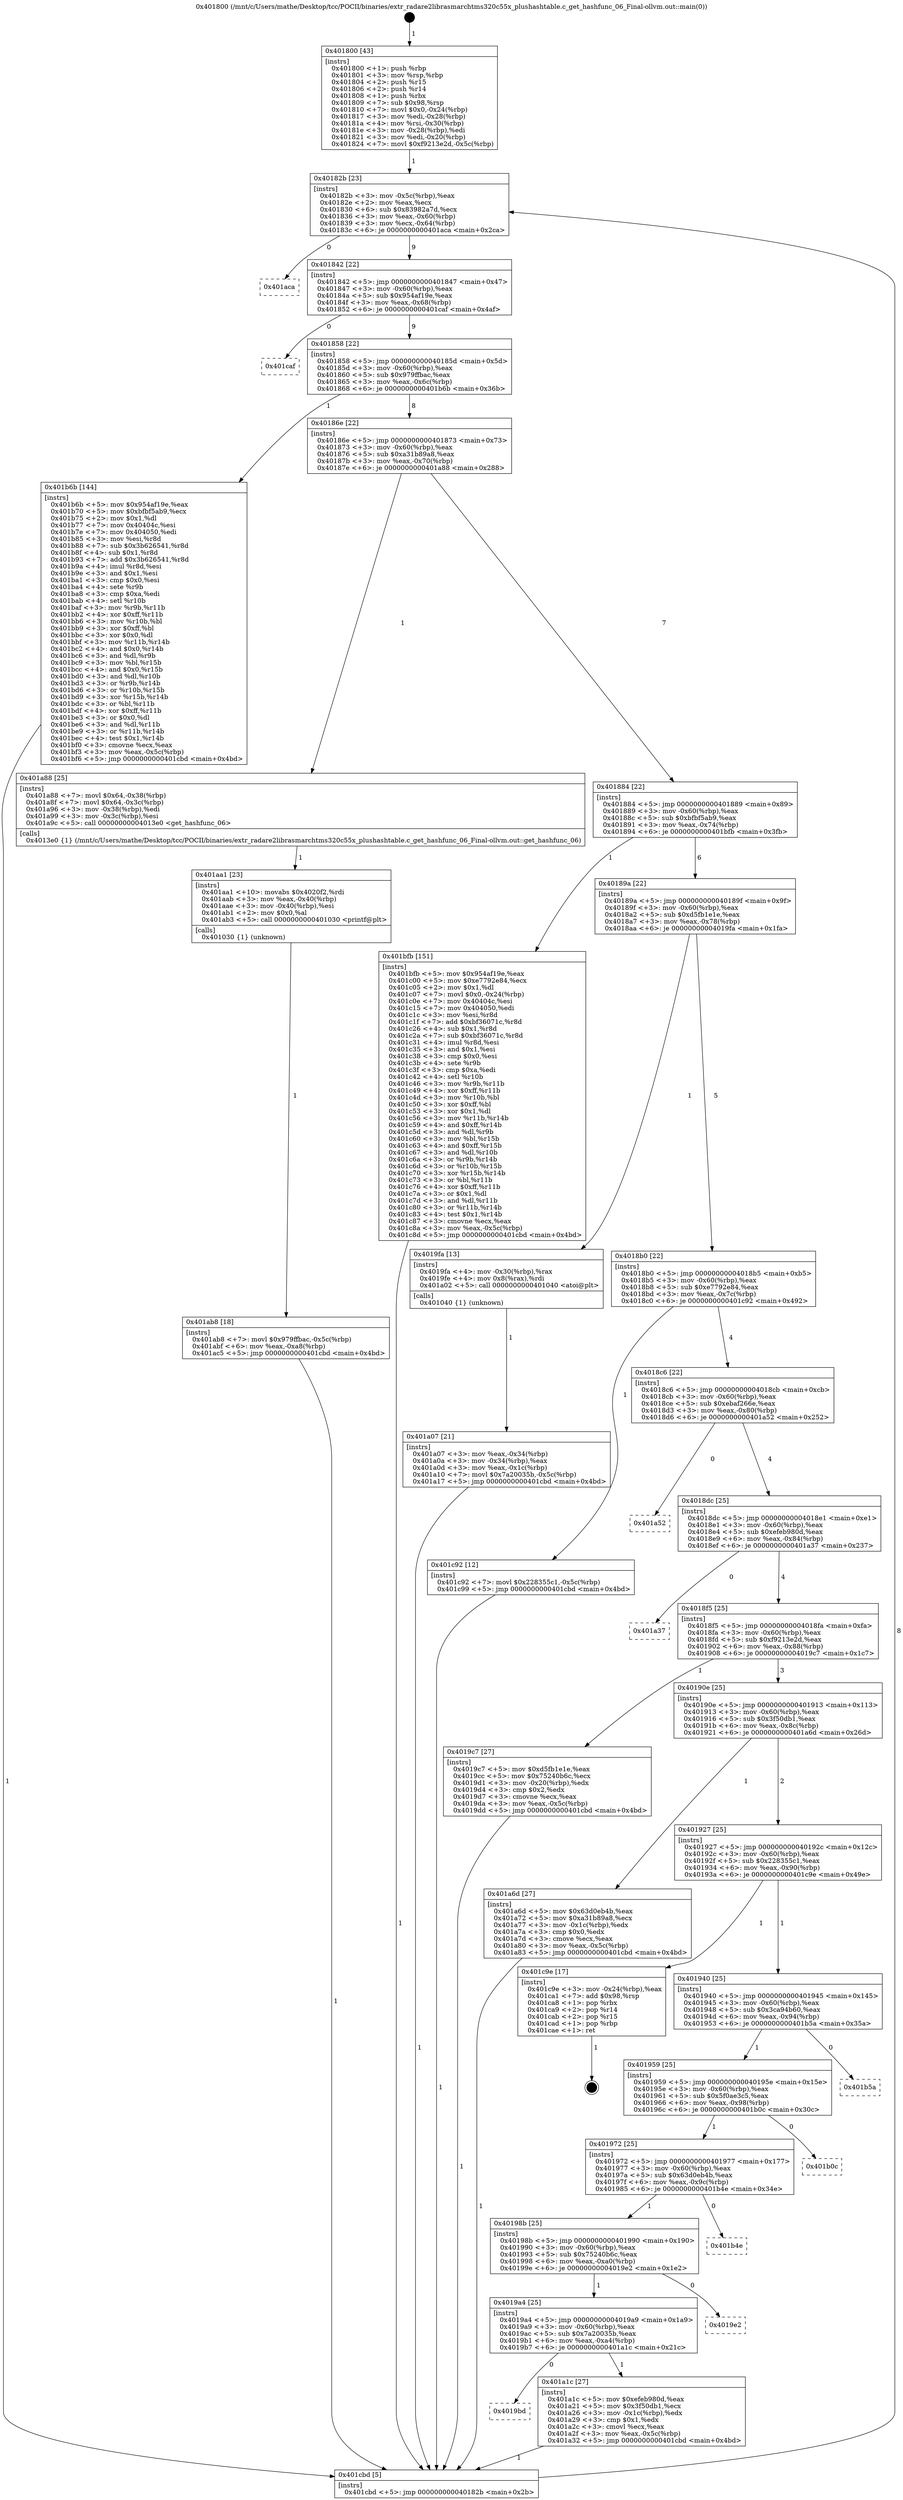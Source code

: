 digraph "0x401800" {
  label = "0x401800 (/mnt/c/Users/mathe/Desktop/tcc/POCII/binaries/extr_radare2librasmarchtms320c55x_plushashtable.c_get_hashfunc_06_Final-ollvm.out::main(0))"
  labelloc = "t"
  node[shape=record]

  Entry [label="",width=0.3,height=0.3,shape=circle,fillcolor=black,style=filled]
  "0x40182b" [label="{
     0x40182b [23]\l
     | [instrs]\l
     &nbsp;&nbsp;0x40182b \<+3\>: mov -0x5c(%rbp),%eax\l
     &nbsp;&nbsp;0x40182e \<+2\>: mov %eax,%ecx\l
     &nbsp;&nbsp;0x401830 \<+6\>: sub $0x83982a7d,%ecx\l
     &nbsp;&nbsp;0x401836 \<+3\>: mov %eax,-0x60(%rbp)\l
     &nbsp;&nbsp;0x401839 \<+3\>: mov %ecx,-0x64(%rbp)\l
     &nbsp;&nbsp;0x40183c \<+6\>: je 0000000000401aca \<main+0x2ca\>\l
  }"]
  "0x401aca" [label="{
     0x401aca\l
  }", style=dashed]
  "0x401842" [label="{
     0x401842 [22]\l
     | [instrs]\l
     &nbsp;&nbsp;0x401842 \<+5\>: jmp 0000000000401847 \<main+0x47\>\l
     &nbsp;&nbsp;0x401847 \<+3\>: mov -0x60(%rbp),%eax\l
     &nbsp;&nbsp;0x40184a \<+5\>: sub $0x954af19e,%eax\l
     &nbsp;&nbsp;0x40184f \<+3\>: mov %eax,-0x68(%rbp)\l
     &nbsp;&nbsp;0x401852 \<+6\>: je 0000000000401caf \<main+0x4af\>\l
  }"]
  Exit [label="",width=0.3,height=0.3,shape=circle,fillcolor=black,style=filled,peripheries=2]
  "0x401caf" [label="{
     0x401caf\l
  }", style=dashed]
  "0x401858" [label="{
     0x401858 [22]\l
     | [instrs]\l
     &nbsp;&nbsp;0x401858 \<+5\>: jmp 000000000040185d \<main+0x5d\>\l
     &nbsp;&nbsp;0x40185d \<+3\>: mov -0x60(%rbp),%eax\l
     &nbsp;&nbsp;0x401860 \<+5\>: sub $0x979ffbac,%eax\l
     &nbsp;&nbsp;0x401865 \<+3\>: mov %eax,-0x6c(%rbp)\l
     &nbsp;&nbsp;0x401868 \<+6\>: je 0000000000401b6b \<main+0x36b\>\l
  }"]
  "0x401ab8" [label="{
     0x401ab8 [18]\l
     | [instrs]\l
     &nbsp;&nbsp;0x401ab8 \<+7\>: movl $0x979ffbac,-0x5c(%rbp)\l
     &nbsp;&nbsp;0x401abf \<+6\>: mov %eax,-0xa8(%rbp)\l
     &nbsp;&nbsp;0x401ac5 \<+5\>: jmp 0000000000401cbd \<main+0x4bd\>\l
  }"]
  "0x401b6b" [label="{
     0x401b6b [144]\l
     | [instrs]\l
     &nbsp;&nbsp;0x401b6b \<+5\>: mov $0x954af19e,%eax\l
     &nbsp;&nbsp;0x401b70 \<+5\>: mov $0xbfbf5ab9,%ecx\l
     &nbsp;&nbsp;0x401b75 \<+2\>: mov $0x1,%dl\l
     &nbsp;&nbsp;0x401b77 \<+7\>: mov 0x40404c,%esi\l
     &nbsp;&nbsp;0x401b7e \<+7\>: mov 0x404050,%edi\l
     &nbsp;&nbsp;0x401b85 \<+3\>: mov %esi,%r8d\l
     &nbsp;&nbsp;0x401b88 \<+7\>: sub $0x3b626541,%r8d\l
     &nbsp;&nbsp;0x401b8f \<+4\>: sub $0x1,%r8d\l
     &nbsp;&nbsp;0x401b93 \<+7\>: add $0x3b626541,%r8d\l
     &nbsp;&nbsp;0x401b9a \<+4\>: imul %r8d,%esi\l
     &nbsp;&nbsp;0x401b9e \<+3\>: and $0x1,%esi\l
     &nbsp;&nbsp;0x401ba1 \<+3\>: cmp $0x0,%esi\l
     &nbsp;&nbsp;0x401ba4 \<+4\>: sete %r9b\l
     &nbsp;&nbsp;0x401ba8 \<+3\>: cmp $0xa,%edi\l
     &nbsp;&nbsp;0x401bab \<+4\>: setl %r10b\l
     &nbsp;&nbsp;0x401baf \<+3\>: mov %r9b,%r11b\l
     &nbsp;&nbsp;0x401bb2 \<+4\>: xor $0xff,%r11b\l
     &nbsp;&nbsp;0x401bb6 \<+3\>: mov %r10b,%bl\l
     &nbsp;&nbsp;0x401bb9 \<+3\>: xor $0xff,%bl\l
     &nbsp;&nbsp;0x401bbc \<+3\>: xor $0x0,%dl\l
     &nbsp;&nbsp;0x401bbf \<+3\>: mov %r11b,%r14b\l
     &nbsp;&nbsp;0x401bc2 \<+4\>: and $0x0,%r14b\l
     &nbsp;&nbsp;0x401bc6 \<+3\>: and %dl,%r9b\l
     &nbsp;&nbsp;0x401bc9 \<+3\>: mov %bl,%r15b\l
     &nbsp;&nbsp;0x401bcc \<+4\>: and $0x0,%r15b\l
     &nbsp;&nbsp;0x401bd0 \<+3\>: and %dl,%r10b\l
     &nbsp;&nbsp;0x401bd3 \<+3\>: or %r9b,%r14b\l
     &nbsp;&nbsp;0x401bd6 \<+3\>: or %r10b,%r15b\l
     &nbsp;&nbsp;0x401bd9 \<+3\>: xor %r15b,%r14b\l
     &nbsp;&nbsp;0x401bdc \<+3\>: or %bl,%r11b\l
     &nbsp;&nbsp;0x401bdf \<+4\>: xor $0xff,%r11b\l
     &nbsp;&nbsp;0x401be3 \<+3\>: or $0x0,%dl\l
     &nbsp;&nbsp;0x401be6 \<+3\>: and %dl,%r11b\l
     &nbsp;&nbsp;0x401be9 \<+3\>: or %r11b,%r14b\l
     &nbsp;&nbsp;0x401bec \<+4\>: test $0x1,%r14b\l
     &nbsp;&nbsp;0x401bf0 \<+3\>: cmovne %ecx,%eax\l
     &nbsp;&nbsp;0x401bf3 \<+3\>: mov %eax,-0x5c(%rbp)\l
     &nbsp;&nbsp;0x401bf6 \<+5\>: jmp 0000000000401cbd \<main+0x4bd\>\l
  }"]
  "0x40186e" [label="{
     0x40186e [22]\l
     | [instrs]\l
     &nbsp;&nbsp;0x40186e \<+5\>: jmp 0000000000401873 \<main+0x73\>\l
     &nbsp;&nbsp;0x401873 \<+3\>: mov -0x60(%rbp),%eax\l
     &nbsp;&nbsp;0x401876 \<+5\>: sub $0xa31b89a8,%eax\l
     &nbsp;&nbsp;0x40187b \<+3\>: mov %eax,-0x70(%rbp)\l
     &nbsp;&nbsp;0x40187e \<+6\>: je 0000000000401a88 \<main+0x288\>\l
  }"]
  "0x401aa1" [label="{
     0x401aa1 [23]\l
     | [instrs]\l
     &nbsp;&nbsp;0x401aa1 \<+10\>: movabs $0x4020f2,%rdi\l
     &nbsp;&nbsp;0x401aab \<+3\>: mov %eax,-0x40(%rbp)\l
     &nbsp;&nbsp;0x401aae \<+3\>: mov -0x40(%rbp),%esi\l
     &nbsp;&nbsp;0x401ab1 \<+2\>: mov $0x0,%al\l
     &nbsp;&nbsp;0x401ab3 \<+5\>: call 0000000000401030 \<printf@plt\>\l
     | [calls]\l
     &nbsp;&nbsp;0x401030 \{1\} (unknown)\l
  }"]
  "0x401a88" [label="{
     0x401a88 [25]\l
     | [instrs]\l
     &nbsp;&nbsp;0x401a88 \<+7\>: movl $0x64,-0x38(%rbp)\l
     &nbsp;&nbsp;0x401a8f \<+7\>: movl $0x64,-0x3c(%rbp)\l
     &nbsp;&nbsp;0x401a96 \<+3\>: mov -0x38(%rbp),%edi\l
     &nbsp;&nbsp;0x401a99 \<+3\>: mov -0x3c(%rbp),%esi\l
     &nbsp;&nbsp;0x401a9c \<+5\>: call 00000000004013e0 \<get_hashfunc_06\>\l
     | [calls]\l
     &nbsp;&nbsp;0x4013e0 \{1\} (/mnt/c/Users/mathe/Desktop/tcc/POCII/binaries/extr_radare2librasmarchtms320c55x_plushashtable.c_get_hashfunc_06_Final-ollvm.out::get_hashfunc_06)\l
  }"]
  "0x401884" [label="{
     0x401884 [22]\l
     | [instrs]\l
     &nbsp;&nbsp;0x401884 \<+5\>: jmp 0000000000401889 \<main+0x89\>\l
     &nbsp;&nbsp;0x401889 \<+3\>: mov -0x60(%rbp),%eax\l
     &nbsp;&nbsp;0x40188c \<+5\>: sub $0xbfbf5ab9,%eax\l
     &nbsp;&nbsp;0x401891 \<+3\>: mov %eax,-0x74(%rbp)\l
     &nbsp;&nbsp;0x401894 \<+6\>: je 0000000000401bfb \<main+0x3fb\>\l
  }"]
  "0x4019bd" [label="{
     0x4019bd\l
  }", style=dashed]
  "0x401bfb" [label="{
     0x401bfb [151]\l
     | [instrs]\l
     &nbsp;&nbsp;0x401bfb \<+5\>: mov $0x954af19e,%eax\l
     &nbsp;&nbsp;0x401c00 \<+5\>: mov $0xe7792e84,%ecx\l
     &nbsp;&nbsp;0x401c05 \<+2\>: mov $0x1,%dl\l
     &nbsp;&nbsp;0x401c07 \<+7\>: movl $0x0,-0x24(%rbp)\l
     &nbsp;&nbsp;0x401c0e \<+7\>: mov 0x40404c,%esi\l
     &nbsp;&nbsp;0x401c15 \<+7\>: mov 0x404050,%edi\l
     &nbsp;&nbsp;0x401c1c \<+3\>: mov %esi,%r8d\l
     &nbsp;&nbsp;0x401c1f \<+7\>: add $0xbf36071c,%r8d\l
     &nbsp;&nbsp;0x401c26 \<+4\>: sub $0x1,%r8d\l
     &nbsp;&nbsp;0x401c2a \<+7\>: sub $0xbf36071c,%r8d\l
     &nbsp;&nbsp;0x401c31 \<+4\>: imul %r8d,%esi\l
     &nbsp;&nbsp;0x401c35 \<+3\>: and $0x1,%esi\l
     &nbsp;&nbsp;0x401c38 \<+3\>: cmp $0x0,%esi\l
     &nbsp;&nbsp;0x401c3b \<+4\>: sete %r9b\l
     &nbsp;&nbsp;0x401c3f \<+3\>: cmp $0xa,%edi\l
     &nbsp;&nbsp;0x401c42 \<+4\>: setl %r10b\l
     &nbsp;&nbsp;0x401c46 \<+3\>: mov %r9b,%r11b\l
     &nbsp;&nbsp;0x401c49 \<+4\>: xor $0xff,%r11b\l
     &nbsp;&nbsp;0x401c4d \<+3\>: mov %r10b,%bl\l
     &nbsp;&nbsp;0x401c50 \<+3\>: xor $0xff,%bl\l
     &nbsp;&nbsp;0x401c53 \<+3\>: xor $0x1,%dl\l
     &nbsp;&nbsp;0x401c56 \<+3\>: mov %r11b,%r14b\l
     &nbsp;&nbsp;0x401c59 \<+4\>: and $0xff,%r14b\l
     &nbsp;&nbsp;0x401c5d \<+3\>: and %dl,%r9b\l
     &nbsp;&nbsp;0x401c60 \<+3\>: mov %bl,%r15b\l
     &nbsp;&nbsp;0x401c63 \<+4\>: and $0xff,%r15b\l
     &nbsp;&nbsp;0x401c67 \<+3\>: and %dl,%r10b\l
     &nbsp;&nbsp;0x401c6a \<+3\>: or %r9b,%r14b\l
     &nbsp;&nbsp;0x401c6d \<+3\>: or %r10b,%r15b\l
     &nbsp;&nbsp;0x401c70 \<+3\>: xor %r15b,%r14b\l
     &nbsp;&nbsp;0x401c73 \<+3\>: or %bl,%r11b\l
     &nbsp;&nbsp;0x401c76 \<+4\>: xor $0xff,%r11b\l
     &nbsp;&nbsp;0x401c7a \<+3\>: or $0x1,%dl\l
     &nbsp;&nbsp;0x401c7d \<+3\>: and %dl,%r11b\l
     &nbsp;&nbsp;0x401c80 \<+3\>: or %r11b,%r14b\l
     &nbsp;&nbsp;0x401c83 \<+4\>: test $0x1,%r14b\l
     &nbsp;&nbsp;0x401c87 \<+3\>: cmovne %ecx,%eax\l
     &nbsp;&nbsp;0x401c8a \<+3\>: mov %eax,-0x5c(%rbp)\l
     &nbsp;&nbsp;0x401c8d \<+5\>: jmp 0000000000401cbd \<main+0x4bd\>\l
  }"]
  "0x40189a" [label="{
     0x40189a [22]\l
     | [instrs]\l
     &nbsp;&nbsp;0x40189a \<+5\>: jmp 000000000040189f \<main+0x9f\>\l
     &nbsp;&nbsp;0x40189f \<+3\>: mov -0x60(%rbp),%eax\l
     &nbsp;&nbsp;0x4018a2 \<+5\>: sub $0xd5fb1e1e,%eax\l
     &nbsp;&nbsp;0x4018a7 \<+3\>: mov %eax,-0x78(%rbp)\l
     &nbsp;&nbsp;0x4018aa \<+6\>: je 00000000004019fa \<main+0x1fa\>\l
  }"]
  "0x401a1c" [label="{
     0x401a1c [27]\l
     | [instrs]\l
     &nbsp;&nbsp;0x401a1c \<+5\>: mov $0xefeb980d,%eax\l
     &nbsp;&nbsp;0x401a21 \<+5\>: mov $0x3f50db1,%ecx\l
     &nbsp;&nbsp;0x401a26 \<+3\>: mov -0x1c(%rbp),%edx\l
     &nbsp;&nbsp;0x401a29 \<+3\>: cmp $0x1,%edx\l
     &nbsp;&nbsp;0x401a2c \<+3\>: cmovl %ecx,%eax\l
     &nbsp;&nbsp;0x401a2f \<+3\>: mov %eax,-0x5c(%rbp)\l
     &nbsp;&nbsp;0x401a32 \<+5\>: jmp 0000000000401cbd \<main+0x4bd\>\l
  }"]
  "0x4019fa" [label="{
     0x4019fa [13]\l
     | [instrs]\l
     &nbsp;&nbsp;0x4019fa \<+4\>: mov -0x30(%rbp),%rax\l
     &nbsp;&nbsp;0x4019fe \<+4\>: mov 0x8(%rax),%rdi\l
     &nbsp;&nbsp;0x401a02 \<+5\>: call 0000000000401040 \<atoi@plt\>\l
     | [calls]\l
     &nbsp;&nbsp;0x401040 \{1\} (unknown)\l
  }"]
  "0x4018b0" [label="{
     0x4018b0 [22]\l
     | [instrs]\l
     &nbsp;&nbsp;0x4018b0 \<+5\>: jmp 00000000004018b5 \<main+0xb5\>\l
     &nbsp;&nbsp;0x4018b5 \<+3\>: mov -0x60(%rbp),%eax\l
     &nbsp;&nbsp;0x4018b8 \<+5\>: sub $0xe7792e84,%eax\l
     &nbsp;&nbsp;0x4018bd \<+3\>: mov %eax,-0x7c(%rbp)\l
     &nbsp;&nbsp;0x4018c0 \<+6\>: je 0000000000401c92 \<main+0x492\>\l
  }"]
  "0x4019a4" [label="{
     0x4019a4 [25]\l
     | [instrs]\l
     &nbsp;&nbsp;0x4019a4 \<+5\>: jmp 00000000004019a9 \<main+0x1a9\>\l
     &nbsp;&nbsp;0x4019a9 \<+3\>: mov -0x60(%rbp),%eax\l
     &nbsp;&nbsp;0x4019ac \<+5\>: sub $0x7a20035b,%eax\l
     &nbsp;&nbsp;0x4019b1 \<+6\>: mov %eax,-0xa4(%rbp)\l
     &nbsp;&nbsp;0x4019b7 \<+6\>: je 0000000000401a1c \<main+0x21c\>\l
  }"]
  "0x401c92" [label="{
     0x401c92 [12]\l
     | [instrs]\l
     &nbsp;&nbsp;0x401c92 \<+7\>: movl $0x228355c1,-0x5c(%rbp)\l
     &nbsp;&nbsp;0x401c99 \<+5\>: jmp 0000000000401cbd \<main+0x4bd\>\l
  }"]
  "0x4018c6" [label="{
     0x4018c6 [22]\l
     | [instrs]\l
     &nbsp;&nbsp;0x4018c6 \<+5\>: jmp 00000000004018cb \<main+0xcb\>\l
     &nbsp;&nbsp;0x4018cb \<+3\>: mov -0x60(%rbp),%eax\l
     &nbsp;&nbsp;0x4018ce \<+5\>: sub $0xebaf266e,%eax\l
     &nbsp;&nbsp;0x4018d3 \<+3\>: mov %eax,-0x80(%rbp)\l
     &nbsp;&nbsp;0x4018d6 \<+6\>: je 0000000000401a52 \<main+0x252\>\l
  }"]
  "0x4019e2" [label="{
     0x4019e2\l
  }", style=dashed]
  "0x401a52" [label="{
     0x401a52\l
  }", style=dashed]
  "0x4018dc" [label="{
     0x4018dc [25]\l
     | [instrs]\l
     &nbsp;&nbsp;0x4018dc \<+5\>: jmp 00000000004018e1 \<main+0xe1\>\l
     &nbsp;&nbsp;0x4018e1 \<+3\>: mov -0x60(%rbp),%eax\l
     &nbsp;&nbsp;0x4018e4 \<+5\>: sub $0xefeb980d,%eax\l
     &nbsp;&nbsp;0x4018e9 \<+6\>: mov %eax,-0x84(%rbp)\l
     &nbsp;&nbsp;0x4018ef \<+6\>: je 0000000000401a37 \<main+0x237\>\l
  }"]
  "0x40198b" [label="{
     0x40198b [25]\l
     | [instrs]\l
     &nbsp;&nbsp;0x40198b \<+5\>: jmp 0000000000401990 \<main+0x190\>\l
     &nbsp;&nbsp;0x401990 \<+3\>: mov -0x60(%rbp),%eax\l
     &nbsp;&nbsp;0x401993 \<+5\>: sub $0x75240b6c,%eax\l
     &nbsp;&nbsp;0x401998 \<+6\>: mov %eax,-0xa0(%rbp)\l
     &nbsp;&nbsp;0x40199e \<+6\>: je 00000000004019e2 \<main+0x1e2\>\l
  }"]
  "0x401a37" [label="{
     0x401a37\l
  }", style=dashed]
  "0x4018f5" [label="{
     0x4018f5 [25]\l
     | [instrs]\l
     &nbsp;&nbsp;0x4018f5 \<+5\>: jmp 00000000004018fa \<main+0xfa\>\l
     &nbsp;&nbsp;0x4018fa \<+3\>: mov -0x60(%rbp),%eax\l
     &nbsp;&nbsp;0x4018fd \<+5\>: sub $0xf9213e2d,%eax\l
     &nbsp;&nbsp;0x401902 \<+6\>: mov %eax,-0x88(%rbp)\l
     &nbsp;&nbsp;0x401908 \<+6\>: je 00000000004019c7 \<main+0x1c7\>\l
  }"]
  "0x401b4e" [label="{
     0x401b4e\l
  }", style=dashed]
  "0x4019c7" [label="{
     0x4019c7 [27]\l
     | [instrs]\l
     &nbsp;&nbsp;0x4019c7 \<+5\>: mov $0xd5fb1e1e,%eax\l
     &nbsp;&nbsp;0x4019cc \<+5\>: mov $0x75240b6c,%ecx\l
     &nbsp;&nbsp;0x4019d1 \<+3\>: mov -0x20(%rbp),%edx\l
     &nbsp;&nbsp;0x4019d4 \<+3\>: cmp $0x2,%edx\l
     &nbsp;&nbsp;0x4019d7 \<+3\>: cmovne %ecx,%eax\l
     &nbsp;&nbsp;0x4019da \<+3\>: mov %eax,-0x5c(%rbp)\l
     &nbsp;&nbsp;0x4019dd \<+5\>: jmp 0000000000401cbd \<main+0x4bd\>\l
  }"]
  "0x40190e" [label="{
     0x40190e [25]\l
     | [instrs]\l
     &nbsp;&nbsp;0x40190e \<+5\>: jmp 0000000000401913 \<main+0x113\>\l
     &nbsp;&nbsp;0x401913 \<+3\>: mov -0x60(%rbp),%eax\l
     &nbsp;&nbsp;0x401916 \<+5\>: sub $0x3f50db1,%eax\l
     &nbsp;&nbsp;0x40191b \<+6\>: mov %eax,-0x8c(%rbp)\l
     &nbsp;&nbsp;0x401921 \<+6\>: je 0000000000401a6d \<main+0x26d\>\l
  }"]
  "0x401cbd" [label="{
     0x401cbd [5]\l
     | [instrs]\l
     &nbsp;&nbsp;0x401cbd \<+5\>: jmp 000000000040182b \<main+0x2b\>\l
  }"]
  "0x401800" [label="{
     0x401800 [43]\l
     | [instrs]\l
     &nbsp;&nbsp;0x401800 \<+1\>: push %rbp\l
     &nbsp;&nbsp;0x401801 \<+3\>: mov %rsp,%rbp\l
     &nbsp;&nbsp;0x401804 \<+2\>: push %r15\l
     &nbsp;&nbsp;0x401806 \<+2\>: push %r14\l
     &nbsp;&nbsp;0x401808 \<+1\>: push %rbx\l
     &nbsp;&nbsp;0x401809 \<+7\>: sub $0x98,%rsp\l
     &nbsp;&nbsp;0x401810 \<+7\>: movl $0x0,-0x24(%rbp)\l
     &nbsp;&nbsp;0x401817 \<+3\>: mov %edi,-0x28(%rbp)\l
     &nbsp;&nbsp;0x40181a \<+4\>: mov %rsi,-0x30(%rbp)\l
     &nbsp;&nbsp;0x40181e \<+3\>: mov -0x28(%rbp),%edi\l
     &nbsp;&nbsp;0x401821 \<+3\>: mov %edi,-0x20(%rbp)\l
     &nbsp;&nbsp;0x401824 \<+7\>: movl $0xf9213e2d,-0x5c(%rbp)\l
  }"]
  "0x401a07" [label="{
     0x401a07 [21]\l
     | [instrs]\l
     &nbsp;&nbsp;0x401a07 \<+3\>: mov %eax,-0x34(%rbp)\l
     &nbsp;&nbsp;0x401a0a \<+3\>: mov -0x34(%rbp),%eax\l
     &nbsp;&nbsp;0x401a0d \<+3\>: mov %eax,-0x1c(%rbp)\l
     &nbsp;&nbsp;0x401a10 \<+7\>: movl $0x7a20035b,-0x5c(%rbp)\l
     &nbsp;&nbsp;0x401a17 \<+5\>: jmp 0000000000401cbd \<main+0x4bd\>\l
  }"]
  "0x401972" [label="{
     0x401972 [25]\l
     | [instrs]\l
     &nbsp;&nbsp;0x401972 \<+5\>: jmp 0000000000401977 \<main+0x177\>\l
     &nbsp;&nbsp;0x401977 \<+3\>: mov -0x60(%rbp),%eax\l
     &nbsp;&nbsp;0x40197a \<+5\>: sub $0x63d0eb4b,%eax\l
     &nbsp;&nbsp;0x40197f \<+6\>: mov %eax,-0x9c(%rbp)\l
     &nbsp;&nbsp;0x401985 \<+6\>: je 0000000000401b4e \<main+0x34e\>\l
  }"]
  "0x401a6d" [label="{
     0x401a6d [27]\l
     | [instrs]\l
     &nbsp;&nbsp;0x401a6d \<+5\>: mov $0x63d0eb4b,%eax\l
     &nbsp;&nbsp;0x401a72 \<+5\>: mov $0xa31b89a8,%ecx\l
     &nbsp;&nbsp;0x401a77 \<+3\>: mov -0x1c(%rbp),%edx\l
     &nbsp;&nbsp;0x401a7a \<+3\>: cmp $0x0,%edx\l
     &nbsp;&nbsp;0x401a7d \<+3\>: cmove %ecx,%eax\l
     &nbsp;&nbsp;0x401a80 \<+3\>: mov %eax,-0x5c(%rbp)\l
     &nbsp;&nbsp;0x401a83 \<+5\>: jmp 0000000000401cbd \<main+0x4bd\>\l
  }"]
  "0x401927" [label="{
     0x401927 [25]\l
     | [instrs]\l
     &nbsp;&nbsp;0x401927 \<+5\>: jmp 000000000040192c \<main+0x12c\>\l
     &nbsp;&nbsp;0x40192c \<+3\>: mov -0x60(%rbp),%eax\l
     &nbsp;&nbsp;0x40192f \<+5\>: sub $0x228355c1,%eax\l
     &nbsp;&nbsp;0x401934 \<+6\>: mov %eax,-0x90(%rbp)\l
     &nbsp;&nbsp;0x40193a \<+6\>: je 0000000000401c9e \<main+0x49e\>\l
  }"]
  "0x401b0c" [label="{
     0x401b0c\l
  }", style=dashed]
  "0x401c9e" [label="{
     0x401c9e [17]\l
     | [instrs]\l
     &nbsp;&nbsp;0x401c9e \<+3\>: mov -0x24(%rbp),%eax\l
     &nbsp;&nbsp;0x401ca1 \<+7\>: add $0x98,%rsp\l
     &nbsp;&nbsp;0x401ca8 \<+1\>: pop %rbx\l
     &nbsp;&nbsp;0x401ca9 \<+2\>: pop %r14\l
     &nbsp;&nbsp;0x401cab \<+2\>: pop %r15\l
     &nbsp;&nbsp;0x401cad \<+1\>: pop %rbp\l
     &nbsp;&nbsp;0x401cae \<+1\>: ret\l
  }"]
  "0x401940" [label="{
     0x401940 [25]\l
     | [instrs]\l
     &nbsp;&nbsp;0x401940 \<+5\>: jmp 0000000000401945 \<main+0x145\>\l
     &nbsp;&nbsp;0x401945 \<+3\>: mov -0x60(%rbp),%eax\l
     &nbsp;&nbsp;0x401948 \<+5\>: sub $0x3ca94b60,%eax\l
     &nbsp;&nbsp;0x40194d \<+6\>: mov %eax,-0x94(%rbp)\l
     &nbsp;&nbsp;0x401953 \<+6\>: je 0000000000401b5a \<main+0x35a\>\l
  }"]
  "0x401959" [label="{
     0x401959 [25]\l
     | [instrs]\l
     &nbsp;&nbsp;0x401959 \<+5\>: jmp 000000000040195e \<main+0x15e\>\l
     &nbsp;&nbsp;0x40195e \<+3\>: mov -0x60(%rbp),%eax\l
     &nbsp;&nbsp;0x401961 \<+5\>: sub $0x5f0ae3c5,%eax\l
     &nbsp;&nbsp;0x401966 \<+6\>: mov %eax,-0x98(%rbp)\l
     &nbsp;&nbsp;0x40196c \<+6\>: je 0000000000401b0c \<main+0x30c\>\l
  }"]
  "0x401b5a" [label="{
     0x401b5a\l
  }", style=dashed]
  Entry -> "0x401800" [label=" 1"]
  "0x40182b" -> "0x401aca" [label=" 0"]
  "0x40182b" -> "0x401842" [label=" 9"]
  "0x401c9e" -> Exit [label=" 1"]
  "0x401842" -> "0x401caf" [label=" 0"]
  "0x401842" -> "0x401858" [label=" 9"]
  "0x401c92" -> "0x401cbd" [label=" 1"]
  "0x401858" -> "0x401b6b" [label=" 1"]
  "0x401858" -> "0x40186e" [label=" 8"]
  "0x401bfb" -> "0x401cbd" [label=" 1"]
  "0x40186e" -> "0x401a88" [label=" 1"]
  "0x40186e" -> "0x401884" [label=" 7"]
  "0x401b6b" -> "0x401cbd" [label=" 1"]
  "0x401884" -> "0x401bfb" [label=" 1"]
  "0x401884" -> "0x40189a" [label=" 6"]
  "0x401ab8" -> "0x401cbd" [label=" 1"]
  "0x40189a" -> "0x4019fa" [label=" 1"]
  "0x40189a" -> "0x4018b0" [label=" 5"]
  "0x401aa1" -> "0x401ab8" [label=" 1"]
  "0x4018b0" -> "0x401c92" [label=" 1"]
  "0x4018b0" -> "0x4018c6" [label=" 4"]
  "0x401a6d" -> "0x401cbd" [label=" 1"]
  "0x4018c6" -> "0x401a52" [label=" 0"]
  "0x4018c6" -> "0x4018dc" [label=" 4"]
  "0x401a1c" -> "0x401cbd" [label=" 1"]
  "0x4018dc" -> "0x401a37" [label=" 0"]
  "0x4018dc" -> "0x4018f5" [label=" 4"]
  "0x4019a4" -> "0x401a1c" [label=" 1"]
  "0x4018f5" -> "0x4019c7" [label=" 1"]
  "0x4018f5" -> "0x40190e" [label=" 3"]
  "0x4019c7" -> "0x401cbd" [label=" 1"]
  "0x401800" -> "0x40182b" [label=" 1"]
  "0x401cbd" -> "0x40182b" [label=" 8"]
  "0x4019fa" -> "0x401a07" [label=" 1"]
  "0x401a07" -> "0x401cbd" [label=" 1"]
  "0x401a88" -> "0x401aa1" [label=" 1"]
  "0x40190e" -> "0x401a6d" [label=" 1"]
  "0x40190e" -> "0x401927" [label=" 2"]
  "0x40198b" -> "0x4019e2" [label=" 0"]
  "0x401927" -> "0x401c9e" [label=" 1"]
  "0x401927" -> "0x401940" [label=" 1"]
  "0x4019a4" -> "0x4019bd" [label=" 0"]
  "0x401940" -> "0x401b5a" [label=" 0"]
  "0x401940" -> "0x401959" [label=" 1"]
  "0x401972" -> "0x40198b" [label=" 1"]
  "0x401959" -> "0x401b0c" [label=" 0"]
  "0x401959" -> "0x401972" [label=" 1"]
  "0x40198b" -> "0x4019a4" [label=" 1"]
  "0x401972" -> "0x401b4e" [label=" 0"]
}
